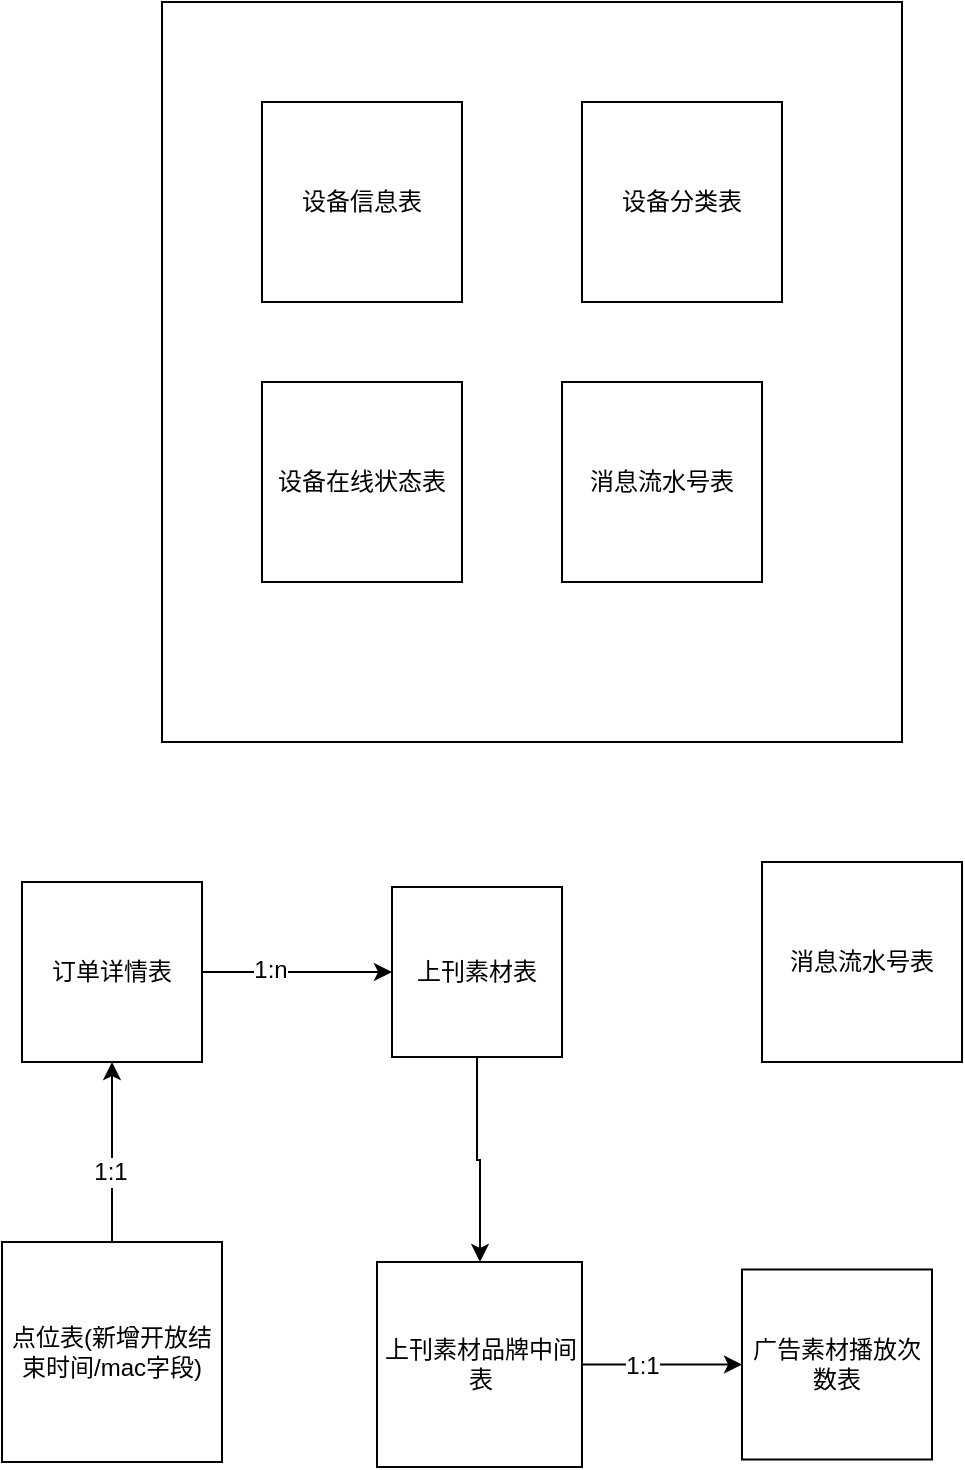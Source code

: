 <mxfile version="12.4.2" type="github" pages="1">
  <diagram id="YBS2vY2QDb78I1SztLGC" name="Page-1">
    <mxGraphModel dx="782" dy="387" grid="1" gridSize="10" guides="1" tooltips="1" connect="1" arrows="1" fold="1" page="1" pageScale="1" pageWidth="827" pageHeight="1169" math="0" shadow="0">
      <root>
        <mxCell id="0"/>
        <mxCell id="1" parent="0"/>
        <mxCell id="8OJiXad6XI_5POoxDwVn-1" value="设备信息表" style="whiteSpace=wrap;html=1;aspect=fixed;" vertex="1" parent="1">
          <mxGeometry x="290" y="140" width="100" height="100" as="geometry"/>
        </mxCell>
        <mxCell id="8OJiXad6XI_5POoxDwVn-2" value="设备分类表" style="whiteSpace=wrap;html=1;aspect=fixed;" vertex="1" parent="1">
          <mxGeometry x="450" y="140" width="100" height="100" as="geometry"/>
        </mxCell>
        <mxCell id="8OJiXad6XI_5POoxDwVn-3" value="设备在线状态表" style="whiteSpace=wrap;html=1;aspect=fixed;" vertex="1" parent="1">
          <mxGeometry x="290" y="280" width="100" height="100" as="geometry"/>
        </mxCell>
        <mxCell id="8OJiXad6XI_5POoxDwVn-20" style="edgeStyle=orthogonalEdgeStyle;rounded=0;orthogonalLoop=1;jettySize=auto;html=1;" edge="1" parent="1" source="8OJiXad6XI_5POoxDwVn-4" target="8OJiXad6XI_5POoxDwVn-11">
          <mxGeometry relative="1" as="geometry">
            <Array as="points">
              <mxPoint x="398" y="669"/>
              <mxPoint x="399" y="669"/>
            </Array>
          </mxGeometry>
        </mxCell>
        <mxCell id="8OJiXad6XI_5POoxDwVn-4" value="上刊素材表" style="whiteSpace=wrap;html=1;aspect=fixed;" vertex="1" parent="1">
          <mxGeometry x="355" y="532.5" width="85" height="85" as="geometry"/>
        </mxCell>
        <mxCell id="8OJiXad6XI_5POoxDwVn-5" value="广告素材播放次数表" style="whiteSpace=wrap;html=1;aspect=fixed;" vertex="1" parent="1">
          <mxGeometry x="530" y="723.75" width="95" height="95" as="geometry"/>
        </mxCell>
        <mxCell id="8OJiXad6XI_5POoxDwVn-18" style="edgeStyle=orthogonalEdgeStyle;rounded=0;orthogonalLoop=1;jettySize=auto;html=1;exitX=1;exitY=0.5;exitDx=0;exitDy=0;" edge="1" parent="1" source="8OJiXad6XI_5POoxDwVn-8" target="8OJiXad6XI_5POoxDwVn-4">
          <mxGeometry relative="1" as="geometry"/>
        </mxCell>
        <mxCell id="8OJiXad6XI_5POoxDwVn-23" value="1:n" style="text;html=1;align=center;verticalAlign=middle;resizable=0;points=[];;labelBackgroundColor=#ffffff;" vertex="1" connectable="0" parent="8OJiXad6XI_5POoxDwVn-18">
          <mxGeometry x="-0.284" y="1" relative="1" as="geometry">
            <mxPoint as="offset"/>
          </mxGeometry>
        </mxCell>
        <mxCell id="8OJiXad6XI_5POoxDwVn-8" value="订单详情表" style="whiteSpace=wrap;html=1;aspect=fixed;" vertex="1" parent="1">
          <mxGeometry x="170" y="530" width="90" height="90" as="geometry"/>
        </mxCell>
        <mxCell id="8OJiXad6XI_5POoxDwVn-9" value="消息流水号表" style="whiteSpace=wrap;html=1;aspect=fixed;" vertex="1" parent="1">
          <mxGeometry x="540" y="520" width="100" height="100" as="geometry"/>
        </mxCell>
        <mxCell id="8OJiXad6XI_5POoxDwVn-16" style="edgeStyle=orthogonalEdgeStyle;rounded=0;orthogonalLoop=1;jettySize=auto;html=1;entryX=0.5;entryY=1;entryDx=0;entryDy=0;" edge="1" parent="1" source="8OJiXad6XI_5POoxDwVn-10" target="8OJiXad6XI_5POoxDwVn-8">
          <mxGeometry relative="1" as="geometry"/>
        </mxCell>
        <mxCell id="8OJiXad6XI_5POoxDwVn-19" value="1:1" style="text;html=1;align=center;verticalAlign=middle;resizable=0;points=[];;labelBackgroundColor=#ffffff;" vertex="1" connectable="0" parent="8OJiXad6XI_5POoxDwVn-16">
          <mxGeometry x="-0.222" y="1" relative="1" as="geometry">
            <mxPoint as="offset"/>
          </mxGeometry>
        </mxCell>
        <mxCell id="8OJiXad6XI_5POoxDwVn-10" value="点位表(新增开放结束时间/mac字段)" style="whiteSpace=wrap;html=1;aspect=fixed;" vertex="1" parent="1">
          <mxGeometry x="160" y="710" width="110" height="110" as="geometry"/>
        </mxCell>
        <mxCell id="8OJiXad6XI_5POoxDwVn-21" style="edgeStyle=orthogonalEdgeStyle;rounded=0;orthogonalLoop=1;jettySize=auto;html=1;entryX=0;entryY=0.5;entryDx=0;entryDy=0;" edge="1" parent="1" source="8OJiXad6XI_5POoxDwVn-11" target="8OJiXad6XI_5POoxDwVn-5">
          <mxGeometry relative="1" as="geometry"/>
        </mxCell>
        <mxCell id="8OJiXad6XI_5POoxDwVn-24" value="1:1" style="text;html=1;align=center;verticalAlign=middle;resizable=0;points=[];;labelBackgroundColor=#ffffff;" vertex="1" connectable="0" parent="8OJiXad6XI_5POoxDwVn-21">
          <mxGeometry y="-10" relative="1" as="geometry">
            <mxPoint x="-10" y="-10" as="offset"/>
          </mxGeometry>
        </mxCell>
        <mxCell id="8OJiXad6XI_5POoxDwVn-11" value="上刊素材品牌中间表" style="whiteSpace=wrap;html=1;aspect=fixed;" vertex="1" parent="1">
          <mxGeometry x="347.5" y="720" width="102.5" height="102.5" as="geometry"/>
        </mxCell>
        <mxCell id="8OJiXad6XI_5POoxDwVn-22" value="消息流水号表" style="whiteSpace=wrap;html=1;aspect=fixed;" vertex="1" parent="1">
          <mxGeometry x="440" y="280" width="100" height="100" as="geometry"/>
        </mxCell>
        <mxCell id="8OJiXad6XI_5POoxDwVn-25" value="" style="whiteSpace=wrap;html=1;aspect=fixed;fillColor=none;" vertex="1" parent="1">
          <mxGeometry x="240" y="90" width="370" height="370" as="geometry"/>
        </mxCell>
      </root>
    </mxGraphModel>
  </diagram>
</mxfile>
